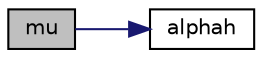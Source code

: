 digraph "mu"
{
  bgcolor="transparent";
  edge [fontname="Helvetica",fontsize="10",labelfontname="Helvetica",labelfontsize="10"];
  node [fontname="Helvetica",fontsize="10",shape=record];
  rankdir="LR";
  Node85 [label="mu",height=0.2,width=0.4,color="black", fillcolor="grey75", style="filled", fontcolor="black"];
  Node85 -> Node86 [color="midnightblue",fontsize="10",style="solid",fontname="Helvetica"];
  Node86 [label="alphah",height=0.2,width=0.4,color="black",URL="$a31549.html#a556b9b80068e2b356cd033307c881b00",tooltip="Thermal diffusivity of enthalpy [kg/ms]. "];
}
